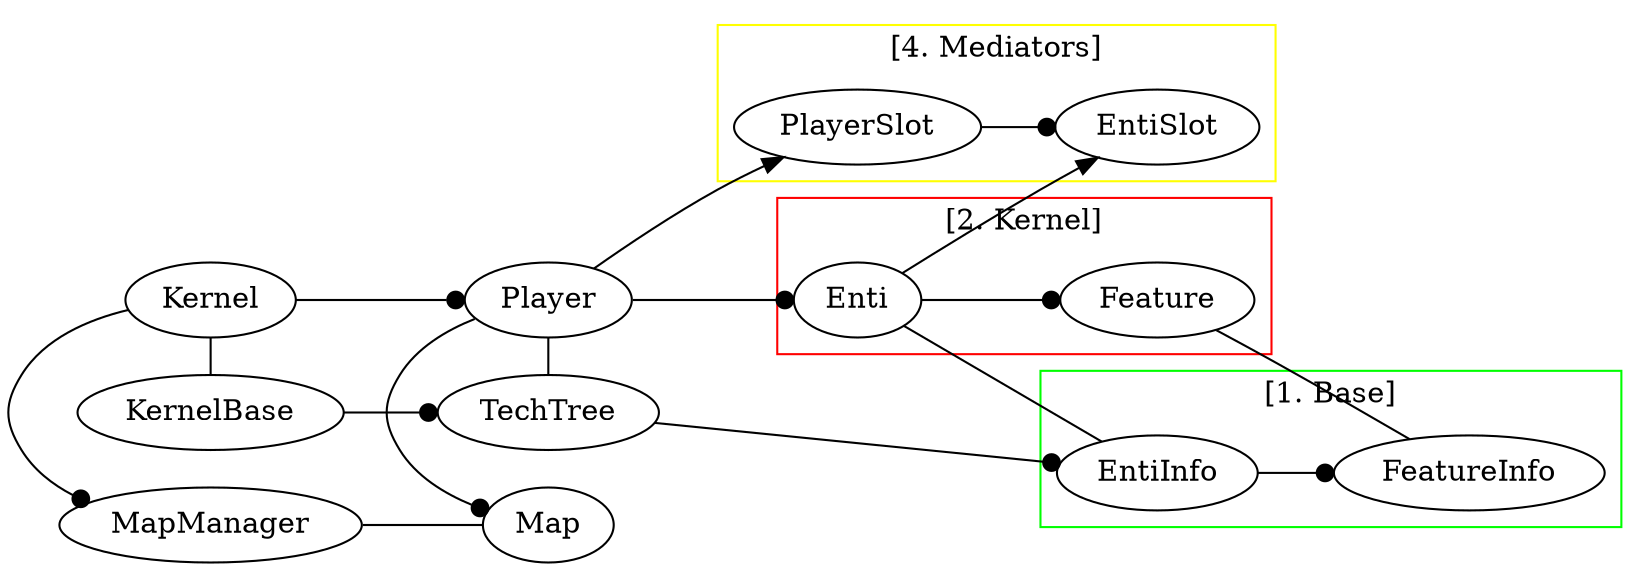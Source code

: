 digraph G 
{
	rankdir = LR;

	subgraph cluster2
	{
		label = "[3. Maps]"
		color = blue;		
		MapManager -> Map [arrowhead = none]
	}

	subgraph cluster3
	{
		label = "[4. Mediators]"
		color = yellow;		
		PlayerSlot -> EntiSlot [arrowhead = dot]
	}

	subgraph cluster0
	{
		label = "[2. Kernel]"
		color = red;
		Kernel -> Player [arrowhead = dot]
		Player -> Enti [arrowhead = dot]
		Enti -> Feature [arrowhead = dot]
	}
	
	subgraph cluster1
	{
		label = "[1. Base]"
		color = green;		
		KernelBase -> TechTree [arrowhead = dot]
		TechTree -> EntiInfo [arrowhead = dot]
		EntiInfo -> FeatureInfo [arrowhead = dot]
	}
	
	Kernel -> MapManager [arrowhead = dot]
	Kernel -> KernelBase [arrowhead = none]
	
	Player -> PlayerSlot
	Player -> TechTree [arrowhead = none]
	Player -> Map [arrowhead = dot]
	
	Enti -> EntiSlot
	Enti -> EntiInfo [arrowhead = none]

	Feature -> FeatureInfo [arrowhead = none]
	
	{rank = same; Kernel; KernelBase; MapManager;}
	{rank = same; Player; Map; TechTree}
}
